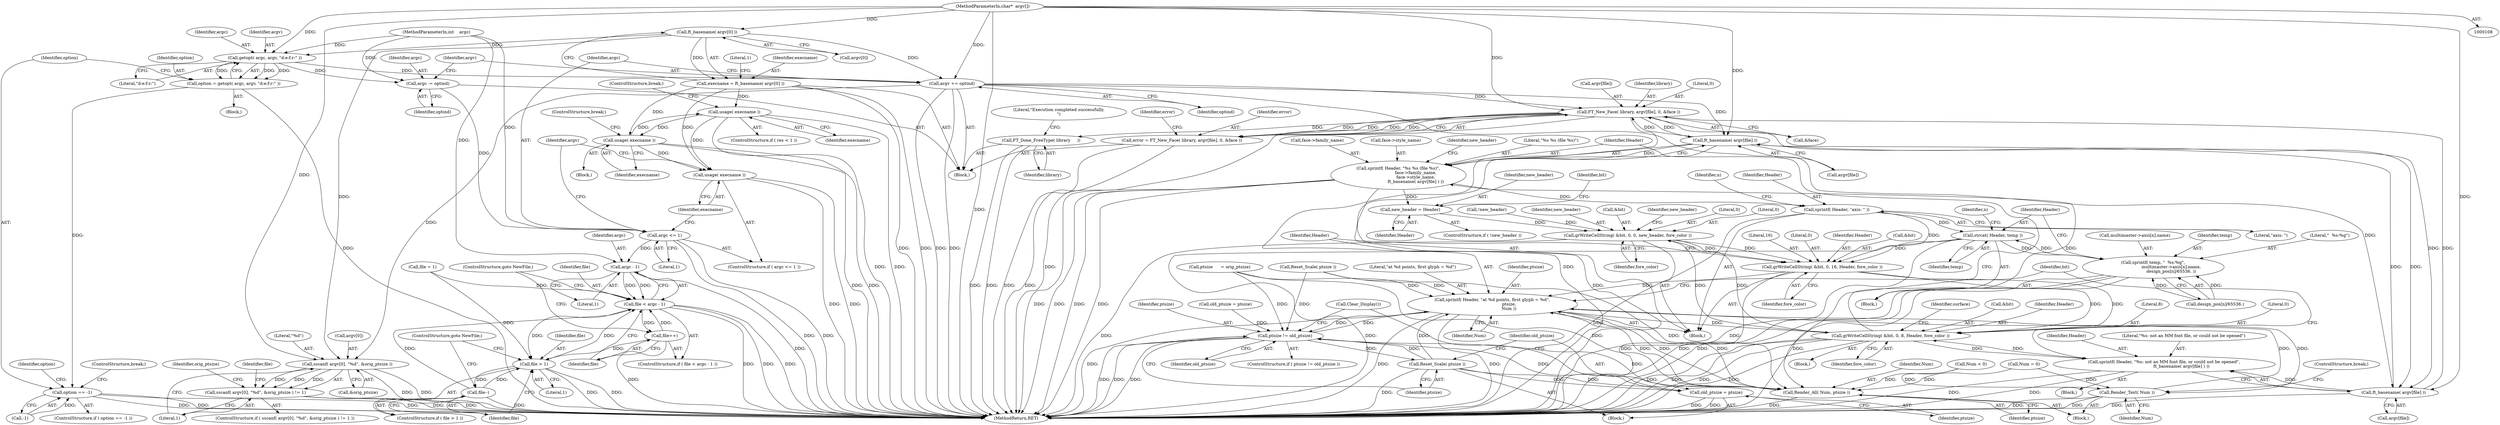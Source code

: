 digraph "1_savannah_b995299b73ba4cd259f221f500d4e63095508bec_1@pointer" {
"1000129" [label="(Call,ft_basename( argv[0] ))"];
"1000110" [label="(MethodParameterIn,char*  argv[])"];
"1000127" [label="(Call,execname = ft_basename( argv[0] ))"];
"1000178" [label="(Call,usage( execname ))"];
"1000182" [label="(Call,usage( execname ))"];
"1000195" [label="(Call,usage( execname ))"];
"1000138" [label="(Call,getopt( argc, argv, \"d:e:f:r:\" ))"];
"1000136" [label="(Call,option = getopt( argc, argv, \"d:e:f:r:\" ))"];
"1000143" [label="(Call,option == -1)"];
"1000185" [label="(Call,argc -= optind)"];
"1000192" [label="(Call,argc <= 1)"];
"1000564" [label="(Call,argc - 1)"];
"1000562" [label="(Call,file < argc - 1)"];
"1000567" [label="(Call,file++)"];
"1000582" [label="(Call,file > 1)"];
"1000585" [label="(Call,file--)"];
"1000188" [label="(Call,argv += optind)"];
"1000199" [label="(Call,sscanf( argv[0], \"%d\", &orig_ptsize ))"];
"1000198" [label="(Call,sscanf( argv[0], \"%d\", &orig_ptsize ) != 1)"];
"1000234" [label="(Call,FT_New_Face( library, argv[file], 0, &face ))"];
"1000232" [label="(Call,error = FT_New_Face( library, argv[file], 0, &face ))"];
"1000449" [label="(Call,ft_basename( argv[file] ))"];
"1000440" [label="(Call,sprintf( Header, \"%s %s (file %s)\",\n                          face->family_name,\n                          face->style_name,\n                          ft_basename( argv[file] ) ))"];
"1000456" [label="(Call,new_header = Header)"];
"1000459" [label="(Call,grWriteCellString( &bit, 0, 0, new_header, fore_color ))"];
"1000507" [label="(Call,grWriteCellString( &bit, 0, 16, Header, fore_color ))"];
"1000514" [label="(Call,sprintf( Header, \"at %d points, first glyph = %d\",\n                         ptsize,\n                         Num ))"];
"1000433" [label="(Call,Render_Text( Num ))"];
"1000437" [label="(Call,Render_All( Num, ptsize ))"];
"1000528" [label="(Call,grWriteCellString( &bit, 0, 8, Header, fore_color ))"];
"1000521" [label="(Call,sprintf( Header, \"%s: not an MM font file, or could not be opened\",\n                          ft_basename( argv[file] ) ))"];
"1000589" [label="(Call,ptsize != old_ptsize)"];
"1000593" [label="(Call,Reset_Scale( ptsize ))"];
"1000595" [label="(Call,old_ptsize = ptsize)"];
"1000469" [label="(Call,sprintf( Header, \"axis: \" ))"];
"1000504" [label="(Call,strcat( Header, temp ))"];
"1000489" [label="(Call,sprintf( temp, \"  %s:%g\",\n                           multimaster->axis[n].name,\n                           design_pos[n]/65536. ))"];
"1000524" [label="(Call,ft_basename( argv[file] ))"];
"1000606" [label="(Call,FT_Done_FreeType( library     ))"];
"1000490" [label="(Identifier,temp)"];
"1000433" [label="(Call,Render_Text( Num ))"];
"1000141" [label="(Literal,\"d:e:f:r:\")"];
"1000193" [label="(Identifier,argc)"];
"1000588" [label="(ControlStructure,if ( ptsize != old_ptsize ))"];
"1000491" [label="(Literal,\"  %s:%g\")"];
"1000129" [label="(Call,ft_basename( argv[0] ))"];
"1000184" [label="(ControlStructure,break;)"];
"1000606" [label="(Call,FT_Done_FreeType( library     ))"];
"1000518" [label="(Identifier,Num)"];
"1000440" [label="(Call,sprintf( Header, \"%s %s (file %s)\",\n                          face->family_name,\n                          face->style_name,\n                          ft_basename( argv[file] ) ))"];
"1000233" [label="(Identifier,error)"];
"1000564" [label="(Call,argc - 1)"];
"1000532" [label="(Literal,8)"];
"1000243" [label="(Identifier,error)"];
"1000194" [label="(Literal,1)"];
"1000210" [label="(Call,file = 1)"];
"1000223" [label="(Call,ptsize      = orig_ptsize)"];
"1000139" [label="(Identifier,argc)"];
"1000566" [label="(Literal,1)"];
"1000431" [label="(Block,)"];
"1000528" [label="(Call,grWriteCellString( &bit, 0, 8, Header, fore_color ))"];
"1000186" [label="(Identifier,argc)"];
"1000461" [label="(Identifier,bit)"];
"1000507" [label="(Call,grWriteCellString( &bit, 0, 16, Header, fore_color ))"];
"1000531" [label="(Literal,0)"];
"1000390" [label="(Call,old_ptsize = ptsize)"];
"1000561" [label="(ControlStructure,if ( file < argc - 1 ))"];
"1000523" [label="(Literal,\"%s: not an MM font file, or could not be opened\")"];
"1000499" [label="(Call,design_pos[n]/65536.)"];
"1000590" [label="(Identifier,ptsize)"];
"1000188" [label="(Call,argv += optind)"];
"1000454" [label="(Call,!new_header)"];
"1000187" [label="(Identifier,optind)"];
"1000200" [label="(Call,argv[0])"];
"1000183" [label="(Identifier,execname)"];
"1000138" [label="(Call,getopt( argc, argv, \"d:e:f:r:\" ))"];
"1000486" [label="(Identifier,n)"];
"1000517" [label="(Identifier,ptsize)"];
"1000434" [label="(Identifier,Num)"];
"1000584" [label="(Literal,1)"];
"1000568" [label="(Identifier,file)"];
"1000471" [label="(Literal,\"axis: \")"];
"1000140" [label="(Identifier,argv)"];
"1000203" [label="(Literal,\"%d\")"];
"1000174" [label="(ControlStructure,if ( res < 1 ))"];
"1000508" [label="(Call,&bit)"];
"1000204" [label="(Call,&orig_ptsize)"];
"1000137" [label="(Identifier,option)"];
"1000234" [label="(Call,FT_New_Face( library, argv[file], 0, &face ))"];
"1000361" [label="(Call,Reset_Scale( ptsize ))"];
"1000596" [label="(Identifier,old_ptsize)"];
"1000592" [label="(Block,)"];
"1000147" [label="(ControlStructure,break;)"];
"1000589" [label="(Call,ptsize != old_ptsize)"];
"1000516" [label="(Literal,\"at %d points, first glyph = %d\")"];
"1000435" [label="(ControlStructure,break;)"];
"1000450" [label="(Call,argv[file])"];
"1000536" [label="(Identifier,surface)"];
"1000198" [label="(Call,sscanf( argv[0], \"%d\", &orig_ptsize ) != 1)"];
"1000449" [label="(Call,ft_basename( argv[file] ))"];
"1000414" [label="(Call,Num < 0)"];
"1000525" [label="(Call,argv[file])"];
"1000127" [label="(Call,execname = ft_basename( argv[0] ))"];
"1000609" [label="(Literal,\"Execution completed successfully.\n\")"];
"1000563" [label="(Identifier,file)"];
"1000513" [label="(Identifier,fore_color)"];
"1000178" [label="(Call,usage( execname ))"];
"1000597" [label="(Identifier,ptsize)"];
"1000529" [label="(Call,&bit)"];
"1000464" [label="(Identifier,new_header)"];
"1000143" [label="(Call,option == -1)"];
"1000521" [label="(Call,sprintf( Header, \"%s: not an MM font file, or could not be opened\",\n                          ft_basename( argv[file] ) ))"];
"1000520" [label="(Block,)"];
"1000581" [label="(ControlStructure,if ( file > 1 ))"];
"1000522" [label="(Identifier,Header)"];
"1000128" [label="(Identifier,execname)"];
"1000437" [label="(Call,Render_All( Num, ptsize ))"];
"1000511" [label="(Literal,16)"];
"1000470" [label="(Identifier,Header)"];
"1000428" [label="(Block,)"];
"1000134" [label="(Literal,1)"];
"1000240" [label="(Call,&face)"];
"1000505" [label="(Identifier,Header)"];
"1000236" [label="(Call,argv[file])"];
"1000515" [label="(Identifier,Header)"];
"1000235" [label="(Identifier,library)"];
"1000196" [label="(Identifier,execname)"];
"1000514" [label="(Call,sprintf( Header, \"at %d points, first glyph = %d\",\n                         ptsize,\n                         Num ))"];
"1000423" [label="(Call,Clear_Display())"];
"1000144" [label="(Identifier,option)"];
"1000587" [label="(ControlStructure,goto NewFile;)"];
"1000594" [label="(Identifier,ptsize)"];
"1000150" [label="(Block,)"];
"1000489" [label="(Call,sprintf( temp, \"  %s:%g\",\n                           multimaster->axis[n].name,\n                           design_pos[n]/65536. ))"];
"1000109" [label="(MethodParameterIn,int    argc)"];
"1000476" [label="(Identifier,n)"];
"1000458" [label="(Identifier,Header)"];
"1000421" [label="(Block,)"];
"1000460" [label="(Call,&bit)"];
"1000504" [label="(Call,strcat( Header, temp ))"];
"1000443" [label="(Call,face->family_name)"];
"1000446" [label="(Call,face->style_name)"];
"1000192" [label="(Call,argc <= 1)"];
"1000492" [label="(Call,multimaster->axis[n].name)"];
"1000195" [label="(Call,usage( execname ))"];
"1000607" [label="(Identifier,library)"];
"1000617" [label="(MethodReturn,RET)"];
"1000438" [label="(Identifier,Num)"];
"1000510" [label="(Literal,0)"];
"1000512" [label="(Identifier,Header)"];
"1000182" [label="(Call,usage( execname ))"];
"1000595" [label="(Call,old_ptsize = ptsize)"];
"1000417" [label="(Call,Num = 0)"];
"1000533" [label="(Identifier,Header)"];
"1000453" [label="(ControlStructure,if ( !new_header ))"];
"1000583" [label="(Identifier,file)"];
"1000457" [label="(Identifier,new_header)"];
"1000562" [label="(Call,file < argc - 1)"];
"1000586" [label="(Identifier,file)"];
"1000469" [label="(Call,sprintf( Header, \"axis: \" ))"];
"1000179" [label="(Identifier,execname)"];
"1000524" [label="(Call,ft_basename( argv[file] ))"];
"1000593" [label="(Call,Reset_Scale( ptsize ))"];
"1000111" [label="(Block,)"];
"1000439" [label="(Identifier,ptsize)"];
"1000455" [label="(Identifier,new_header)"];
"1000145" [label="(Call,-1)"];
"1000206" [label="(Literal,1)"];
"1000459" [label="(Call,grWriteCellString( &bit, 0, 0, new_header, fore_color ))"];
"1000530" [label="(Identifier,bit)"];
"1000142" [label="(ControlStructure,if ( option == -1 ))"];
"1000135" [label="(Block,)"];
"1000456" [label="(Call,new_header = Header)"];
"1000185" [label="(Call,argc -= optind)"];
"1000130" [label="(Call,argv[0])"];
"1000465" [label="(Identifier,fore_color)"];
"1000149" [label="(Identifier,option)"];
"1000591" [label="(Identifier,old_ptsize)"];
"1000201" [label="(Identifier,argv)"];
"1000211" [label="(Identifier,file)"];
"1000467" [label="(Identifier,new_header)"];
"1000462" [label="(Literal,0)"];
"1000567" [label="(Call,file++)"];
"1000208" [label="(Identifier,orig_ptsize)"];
"1000197" [label="(ControlStructure,if ( sscanf( argv[0], \"%d\", &orig_ptsize ) != 1 ))"];
"1000180" [label="(ControlStructure,break;)"];
"1000189" [label="(Identifier,argv)"];
"1000442" [label="(Literal,\"%s %s (file %s)\")"];
"1000232" [label="(Call,error = FT_New_Face( library, argv[file], 0, &face ))"];
"1000506" [label="(Identifier,temp)"];
"1000441" [label="(Identifier,Header)"];
"1000190" [label="(Identifier,optind)"];
"1000136" [label="(Call,option = getopt( argc, argv, \"d:e:f:r:\" ))"];
"1000463" [label="(Literal,0)"];
"1000191" [label="(ControlStructure,if ( argc <= 1 ))"];
"1000565" [label="(Identifier,argc)"];
"1000534" [label="(Identifier,fore_color)"];
"1000199" [label="(Call,sscanf( argv[0], \"%d\", &orig_ptsize ))"];
"1000585" [label="(Call,file--)"];
"1000239" [label="(Literal,0)"];
"1000487" [label="(Block,)"];
"1000582" [label="(Call,file > 1)"];
"1000569" [label="(ControlStructure,goto NewFile;)"];
"1000110" [label="(MethodParameterIn,char*  argv[])"];
"1000129" -> "1000127"  [label="AST: "];
"1000129" -> "1000130"  [label="CFG: "];
"1000130" -> "1000129"  [label="AST: "];
"1000127" -> "1000129"  [label="CFG: "];
"1000129" -> "1000127"  [label="DDG: "];
"1000110" -> "1000129"  [label="DDG: "];
"1000129" -> "1000138"  [label="DDG: "];
"1000129" -> "1000188"  [label="DDG: "];
"1000129" -> "1000199"  [label="DDG: "];
"1000110" -> "1000108"  [label="AST: "];
"1000110" -> "1000617"  [label="DDG: "];
"1000110" -> "1000138"  [label="DDG: "];
"1000110" -> "1000188"  [label="DDG: "];
"1000110" -> "1000199"  [label="DDG: "];
"1000110" -> "1000234"  [label="DDG: "];
"1000110" -> "1000449"  [label="DDG: "];
"1000110" -> "1000524"  [label="DDG: "];
"1000127" -> "1000111"  [label="AST: "];
"1000128" -> "1000127"  [label="AST: "];
"1000134" -> "1000127"  [label="CFG: "];
"1000127" -> "1000617"  [label="DDG: "];
"1000127" -> "1000617"  [label="DDG: "];
"1000127" -> "1000178"  [label="DDG: "];
"1000127" -> "1000182"  [label="DDG: "];
"1000127" -> "1000195"  [label="DDG: "];
"1000178" -> "1000174"  [label="AST: "];
"1000178" -> "1000179"  [label="CFG: "];
"1000179" -> "1000178"  [label="AST: "];
"1000180" -> "1000178"  [label="CFG: "];
"1000178" -> "1000617"  [label="DDG: "];
"1000178" -> "1000617"  [label="DDG: "];
"1000182" -> "1000178"  [label="DDG: "];
"1000178" -> "1000182"  [label="DDG: "];
"1000178" -> "1000195"  [label="DDG: "];
"1000182" -> "1000150"  [label="AST: "];
"1000182" -> "1000183"  [label="CFG: "];
"1000183" -> "1000182"  [label="AST: "];
"1000184" -> "1000182"  [label="CFG: "];
"1000182" -> "1000617"  [label="DDG: "];
"1000182" -> "1000617"  [label="DDG: "];
"1000182" -> "1000195"  [label="DDG: "];
"1000195" -> "1000191"  [label="AST: "];
"1000195" -> "1000196"  [label="CFG: "];
"1000196" -> "1000195"  [label="AST: "];
"1000201" -> "1000195"  [label="CFG: "];
"1000195" -> "1000617"  [label="DDG: "];
"1000195" -> "1000617"  [label="DDG: "];
"1000138" -> "1000136"  [label="AST: "];
"1000138" -> "1000141"  [label="CFG: "];
"1000139" -> "1000138"  [label="AST: "];
"1000140" -> "1000138"  [label="AST: "];
"1000141" -> "1000138"  [label="AST: "];
"1000136" -> "1000138"  [label="CFG: "];
"1000138" -> "1000136"  [label="DDG: "];
"1000138" -> "1000136"  [label="DDG: "];
"1000138" -> "1000136"  [label="DDG: "];
"1000109" -> "1000138"  [label="DDG: "];
"1000138" -> "1000185"  [label="DDG: "];
"1000138" -> "1000188"  [label="DDG: "];
"1000136" -> "1000135"  [label="AST: "];
"1000137" -> "1000136"  [label="AST: "];
"1000144" -> "1000136"  [label="CFG: "];
"1000136" -> "1000617"  [label="DDG: "];
"1000136" -> "1000143"  [label="DDG: "];
"1000143" -> "1000142"  [label="AST: "];
"1000143" -> "1000145"  [label="CFG: "];
"1000144" -> "1000143"  [label="AST: "];
"1000145" -> "1000143"  [label="AST: "];
"1000147" -> "1000143"  [label="CFG: "];
"1000149" -> "1000143"  [label="CFG: "];
"1000143" -> "1000617"  [label="DDG: "];
"1000143" -> "1000617"  [label="DDG: "];
"1000143" -> "1000617"  [label="DDG: "];
"1000145" -> "1000143"  [label="DDG: "];
"1000185" -> "1000111"  [label="AST: "];
"1000185" -> "1000187"  [label="CFG: "];
"1000186" -> "1000185"  [label="AST: "];
"1000187" -> "1000185"  [label="AST: "];
"1000189" -> "1000185"  [label="CFG: "];
"1000109" -> "1000185"  [label="DDG: "];
"1000185" -> "1000192"  [label="DDG: "];
"1000192" -> "1000191"  [label="AST: "];
"1000192" -> "1000194"  [label="CFG: "];
"1000193" -> "1000192"  [label="AST: "];
"1000194" -> "1000192"  [label="AST: "];
"1000196" -> "1000192"  [label="CFG: "];
"1000201" -> "1000192"  [label="CFG: "];
"1000192" -> "1000617"  [label="DDG: "];
"1000192" -> "1000617"  [label="DDG: "];
"1000109" -> "1000192"  [label="DDG: "];
"1000192" -> "1000564"  [label="DDG: "];
"1000564" -> "1000562"  [label="AST: "];
"1000564" -> "1000566"  [label="CFG: "];
"1000565" -> "1000564"  [label="AST: "];
"1000566" -> "1000564"  [label="AST: "];
"1000562" -> "1000564"  [label="CFG: "];
"1000564" -> "1000617"  [label="DDG: "];
"1000564" -> "1000562"  [label="DDG: "];
"1000564" -> "1000562"  [label="DDG: "];
"1000109" -> "1000564"  [label="DDG: "];
"1000562" -> "1000561"  [label="AST: "];
"1000563" -> "1000562"  [label="AST: "];
"1000568" -> "1000562"  [label="CFG: "];
"1000569" -> "1000562"  [label="CFG: "];
"1000562" -> "1000617"  [label="DDG: "];
"1000562" -> "1000617"  [label="DDG: "];
"1000562" -> "1000617"  [label="DDG: "];
"1000567" -> "1000562"  [label="DDG: "];
"1000582" -> "1000562"  [label="DDG: "];
"1000585" -> "1000562"  [label="DDG: "];
"1000210" -> "1000562"  [label="DDG: "];
"1000562" -> "1000567"  [label="DDG: "];
"1000562" -> "1000582"  [label="DDG: "];
"1000567" -> "1000561"  [label="AST: "];
"1000567" -> "1000568"  [label="CFG: "];
"1000568" -> "1000567"  [label="AST: "];
"1000569" -> "1000567"  [label="CFG: "];
"1000567" -> "1000617"  [label="DDG: "];
"1000567" -> "1000582"  [label="DDG: "];
"1000582" -> "1000581"  [label="AST: "];
"1000582" -> "1000584"  [label="CFG: "];
"1000583" -> "1000582"  [label="AST: "];
"1000584" -> "1000582"  [label="AST: "];
"1000586" -> "1000582"  [label="CFG: "];
"1000587" -> "1000582"  [label="CFG: "];
"1000582" -> "1000617"  [label="DDG: "];
"1000582" -> "1000617"  [label="DDG: "];
"1000585" -> "1000582"  [label="DDG: "];
"1000210" -> "1000582"  [label="DDG: "];
"1000582" -> "1000585"  [label="DDG: "];
"1000585" -> "1000581"  [label="AST: "];
"1000585" -> "1000586"  [label="CFG: "];
"1000586" -> "1000585"  [label="AST: "];
"1000587" -> "1000585"  [label="CFG: "];
"1000585" -> "1000617"  [label="DDG: "];
"1000188" -> "1000111"  [label="AST: "];
"1000188" -> "1000190"  [label="CFG: "];
"1000189" -> "1000188"  [label="AST: "];
"1000190" -> "1000188"  [label="AST: "];
"1000193" -> "1000188"  [label="CFG: "];
"1000188" -> "1000617"  [label="DDG: "];
"1000188" -> "1000617"  [label="DDG: "];
"1000188" -> "1000199"  [label="DDG: "];
"1000188" -> "1000234"  [label="DDG: "];
"1000188" -> "1000449"  [label="DDG: "];
"1000188" -> "1000524"  [label="DDG: "];
"1000199" -> "1000198"  [label="AST: "];
"1000199" -> "1000204"  [label="CFG: "];
"1000200" -> "1000199"  [label="AST: "];
"1000203" -> "1000199"  [label="AST: "];
"1000204" -> "1000199"  [label="AST: "];
"1000206" -> "1000199"  [label="CFG: "];
"1000199" -> "1000617"  [label="DDG: "];
"1000199" -> "1000617"  [label="DDG: "];
"1000199" -> "1000198"  [label="DDG: "];
"1000199" -> "1000198"  [label="DDG: "];
"1000199" -> "1000198"  [label="DDG: "];
"1000198" -> "1000197"  [label="AST: "];
"1000198" -> "1000206"  [label="CFG: "];
"1000206" -> "1000198"  [label="AST: "];
"1000208" -> "1000198"  [label="CFG: "];
"1000211" -> "1000198"  [label="CFG: "];
"1000198" -> "1000617"  [label="DDG: "];
"1000198" -> "1000617"  [label="DDG: "];
"1000234" -> "1000232"  [label="AST: "];
"1000234" -> "1000240"  [label="CFG: "];
"1000235" -> "1000234"  [label="AST: "];
"1000236" -> "1000234"  [label="AST: "];
"1000239" -> "1000234"  [label="AST: "];
"1000240" -> "1000234"  [label="AST: "];
"1000232" -> "1000234"  [label="CFG: "];
"1000234" -> "1000617"  [label="DDG: "];
"1000234" -> "1000617"  [label="DDG: "];
"1000234" -> "1000232"  [label="DDG: "];
"1000234" -> "1000232"  [label="DDG: "];
"1000234" -> "1000232"  [label="DDG: "];
"1000234" -> "1000232"  [label="DDG: "];
"1000524" -> "1000234"  [label="DDG: "];
"1000449" -> "1000234"  [label="DDG: "];
"1000234" -> "1000449"  [label="DDG: "];
"1000234" -> "1000524"  [label="DDG: "];
"1000234" -> "1000606"  [label="DDG: "];
"1000232" -> "1000111"  [label="AST: "];
"1000233" -> "1000232"  [label="AST: "];
"1000243" -> "1000232"  [label="CFG: "];
"1000232" -> "1000617"  [label="DDG: "];
"1000232" -> "1000617"  [label="DDG: "];
"1000449" -> "1000440"  [label="AST: "];
"1000449" -> "1000450"  [label="CFG: "];
"1000450" -> "1000449"  [label="AST: "];
"1000440" -> "1000449"  [label="CFG: "];
"1000449" -> "1000617"  [label="DDG: "];
"1000449" -> "1000440"  [label="DDG: "];
"1000524" -> "1000449"  [label="DDG: "];
"1000449" -> "1000524"  [label="DDG: "];
"1000440" -> "1000428"  [label="AST: "];
"1000441" -> "1000440"  [label="AST: "];
"1000442" -> "1000440"  [label="AST: "];
"1000443" -> "1000440"  [label="AST: "];
"1000446" -> "1000440"  [label="AST: "];
"1000455" -> "1000440"  [label="CFG: "];
"1000440" -> "1000617"  [label="DDG: "];
"1000440" -> "1000617"  [label="DDG: "];
"1000440" -> "1000617"  [label="DDG: "];
"1000440" -> "1000617"  [label="DDG: "];
"1000528" -> "1000440"  [label="DDG: "];
"1000440" -> "1000456"  [label="DDG: "];
"1000440" -> "1000469"  [label="DDG: "];
"1000456" -> "1000453"  [label="AST: "];
"1000456" -> "1000458"  [label="CFG: "];
"1000457" -> "1000456"  [label="AST: "];
"1000458" -> "1000456"  [label="AST: "];
"1000461" -> "1000456"  [label="CFG: "];
"1000456" -> "1000459"  [label="DDG: "];
"1000459" -> "1000428"  [label="AST: "];
"1000459" -> "1000465"  [label="CFG: "];
"1000460" -> "1000459"  [label="AST: "];
"1000462" -> "1000459"  [label="AST: "];
"1000463" -> "1000459"  [label="AST: "];
"1000464" -> "1000459"  [label="AST: "];
"1000465" -> "1000459"  [label="AST: "];
"1000467" -> "1000459"  [label="CFG: "];
"1000459" -> "1000617"  [label="DDG: "];
"1000528" -> "1000459"  [label="DDG: "];
"1000528" -> "1000459"  [label="DDG: "];
"1000454" -> "1000459"  [label="DDG: "];
"1000459" -> "1000507"  [label="DDG: "];
"1000459" -> "1000507"  [label="DDG: "];
"1000507" -> "1000428"  [label="AST: "];
"1000507" -> "1000513"  [label="CFG: "];
"1000508" -> "1000507"  [label="AST: "];
"1000510" -> "1000507"  [label="AST: "];
"1000511" -> "1000507"  [label="AST: "];
"1000512" -> "1000507"  [label="AST: "];
"1000513" -> "1000507"  [label="AST: "];
"1000515" -> "1000507"  [label="CFG: "];
"1000507" -> "1000617"  [label="DDG: "];
"1000504" -> "1000507"  [label="DDG: "];
"1000469" -> "1000507"  [label="DDG: "];
"1000507" -> "1000514"  [label="DDG: "];
"1000507" -> "1000528"  [label="DDG: "];
"1000507" -> "1000528"  [label="DDG: "];
"1000514" -> "1000428"  [label="AST: "];
"1000514" -> "1000518"  [label="CFG: "];
"1000515" -> "1000514"  [label="AST: "];
"1000516" -> "1000514"  [label="AST: "];
"1000517" -> "1000514"  [label="AST: "];
"1000518" -> "1000514"  [label="AST: "];
"1000530" -> "1000514"  [label="CFG: "];
"1000514" -> "1000617"  [label="DDG: "];
"1000514" -> "1000617"  [label="DDG: "];
"1000514" -> "1000617"  [label="DDG: "];
"1000514" -> "1000433"  [label="DDG: "];
"1000514" -> "1000437"  [label="DDG: "];
"1000589" -> "1000514"  [label="DDG: "];
"1000437" -> "1000514"  [label="DDG: "];
"1000437" -> "1000514"  [label="DDG: "];
"1000361" -> "1000514"  [label="DDG: "];
"1000223" -> "1000514"  [label="DDG: "];
"1000593" -> "1000514"  [label="DDG: "];
"1000433" -> "1000514"  [label="DDG: "];
"1000514" -> "1000528"  [label="DDG: "];
"1000514" -> "1000589"  [label="DDG: "];
"1000433" -> "1000431"  [label="AST: "];
"1000433" -> "1000434"  [label="CFG: "];
"1000434" -> "1000433"  [label="AST: "];
"1000435" -> "1000433"  [label="CFG: "];
"1000433" -> "1000617"  [label="DDG: "];
"1000433" -> "1000617"  [label="DDG: "];
"1000417" -> "1000433"  [label="DDG: "];
"1000414" -> "1000433"  [label="DDG: "];
"1000437" -> "1000431"  [label="AST: "];
"1000437" -> "1000439"  [label="CFG: "];
"1000438" -> "1000437"  [label="AST: "];
"1000439" -> "1000437"  [label="AST: "];
"1000441" -> "1000437"  [label="CFG: "];
"1000437" -> "1000617"  [label="DDG: "];
"1000417" -> "1000437"  [label="DDG: "];
"1000414" -> "1000437"  [label="DDG: "];
"1000589" -> "1000437"  [label="DDG: "];
"1000361" -> "1000437"  [label="DDG: "];
"1000223" -> "1000437"  [label="DDG: "];
"1000593" -> "1000437"  [label="DDG: "];
"1000528" -> "1000421"  [label="AST: "];
"1000528" -> "1000534"  [label="CFG: "];
"1000529" -> "1000528"  [label="AST: "];
"1000531" -> "1000528"  [label="AST: "];
"1000532" -> "1000528"  [label="AST: "];
"1000533" -> "1000528"  [label="AST: "];
"1000534" -> "1000528"  [label="AST: "];
"1000536" -> "1000528"  [label="CFG: "];
"1000528" -> "1000617"  [label="DDG: "];
"1000528" -> "1000617"  [label="DDG: "];
"1000528" -> "1000617"  [label="DDG: "];
"1000528" -> "1000617"  [label="DDG: "];
"1000528" -> "1000521"  [label="DDG: "];
"1000521" -> "1000528"  [label="DDG: "];
"1000521" -> "1000520"  [label="AST: "];
"1000521" -> "1000524"  [label="CFG: "];
"1000522" -> "1000521"  [label="AST: "];
"1000523" -> "1000521"  [label="AST: "];
"1000524" -> "1000521"  [label="AST: "];
"1000530" -> "1000521"  [label="CFG: "];
"1000521" -> "1000617"  [label="DDG: "];
"1000521" -> "1000617"  [label="DDG: "];
"1000524" -> "1000521"  [label="DDG: "];
"1000589" -> "1000588"  [label="AST: "];
"1000589" -> "1000591"  [label="CFG: "];
"1000590" -> "1000589"  [label="AST: "];
"1000591" -> "1000589"  [label="AST: "];
"1000423" -> "1000589"  [label="CFG: "];
"1000594" -> "1000589"  [label="CFG: "];
"1000589" -> "1000617"  [label="DDG: "];
"1000589" -> "1000617"  [label="DDG: "];
"1000589" -> "1000617"  [label="DDG: "];
"1000361" -> "1000589"  [label="DDG: "];
"1000223" -> "1000589"  [label="DDG: "];
"1000593" -> "1000589"  [label="DDG: "];
"1000595" -> "1000589"  [label="DDG: "];
"1000390" -> "1000589"  [label="DDG: "];
"1000589" -> "1000593"  [label="DDG: "];
"1000593" -> "1000592"  [label="AST: "];
"1000593" -> "1000594"  [label="CFG: "];
"1000594" -> "1000593"  [label="AST: "];
"1000596" -> "1000593"  [label="CFG: "];
"1000593" -> "1000617"  [label="DDG: "];
"1000593" -> "1000595"  [label="DDG: "];
"1000595" -> "1000592"  [label="AST: "];
"1000595" -> "1000597"  [label="CFG: "];
"1000596" -> "1000595"  [label="AST: "];
"1000597" -> "1000595"  [label="AST: "];
"1000423" -> "1000595"  [label="CFG: "];
"1000595" -> "1000617"  [label="DDG: "];
"1000595" -> "1000617"  [label="DDG: "];
"1000469" -> "1000428"  [label="AST: "];
"1000469" -> "1000471"  [label="CFG: "];
"1000470" -> "1000469"  [label="AST: "];
"1000471" -> "1000469"  [label="AST: "];
"1000476" -> "1000469"  [label="CFG: "];
"1000469" -> "1000617"  [label="DDG: "];
"1000469" -> "1000504"  [label="DDG: "];
"1000504" -> "1000487"  [label="AST: "];
"1000504" -> "1000506"  [label="CFG: "];
"1000505" -> "1000504"  [label="AST: "];
"1000506" -> "1000504"  [label="AST: "];
"1000486" -> "1000504"  [label="CFG: "];
"1000504" -> "1000617"  [label="DDG: "];
"1000504" -> "1000617"  [label="DDG: "];
"1000504" -> "1000489"  [label="DDG: "];
"1000489" -> "1000504"  [label="DDG: "];
"1000489" -> "1000487"  [label="AST: "];
"1000489" -> "1000499"  [label="CFG: "];
"1000490" -> "1000489"  [label="AST: "];
"1000491" -> "1000489"  [label="AST: "];
"1000492" -> "1000489"  [label="AST: "];
"1000499" -> "1000489"  [label="AST: "];
"1000505" -> "1000489"  [label="CFG: "];
"1000489" -> "1000617"  [label="DDG: "];
"1000489" -> "1000617"  [label="DDG: "];
"1000489" -> "1000617"  [label="DDG: "];
"1000499" -> "1000489"  [label="DDG: "];
"1000499" -> "1000489"  [label="DDG: "];
"1000524" -> "1000525"  [label="CFG: "];
"1000525" -> "1000524"  [label="AST: "];
"1000524" -> "1000617"  [label="DDG: "];
"1000606" -> "1000111"  [label="AST: "];
"1000606" -> "1000607"  [label="CFG: "];
"1000607" -> "1000606"  [label="AST: "];
"1000609" -> "1000606"  [label="CFG: "];
"1000606" -> "1000617"  [label="DDG: "];
"1000606" -> "1000617"  [label="DDG: "];
}
